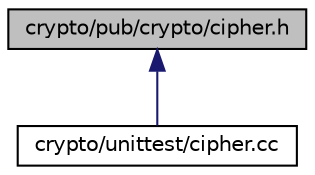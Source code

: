 digraph "crypto/pub/crypto/cipher.h"
{
 // LATEX_PDF_SIZE
  edge [fontname="Helvetica",fontsize="10",labelfontname="Helvetica",labelfontsize="10"];
  node [fontname="Helvetica",fontsize="10",shape=record];
  Node1 [label="crypto/pub/crypto/cipher.h",height=0.2,width=0.4,color="black", fillcolor="grey75", style="filled", fontcolor="black",tooltip="Symmetric block ciphers."];
  Node1 -> Node2 [dir="back",color="midnightblue",fontsize="10",style="solid",fontname="Helvetica"];
  Node2 [label="crypto/unittest/cipher.cc",height=0.2,width=0.4,color="black", fillcolor="white", style="filled",URL="$dd/d26/cipher_8cc.html",tooltip="Test file for Symmetric block ciphers."];
}

